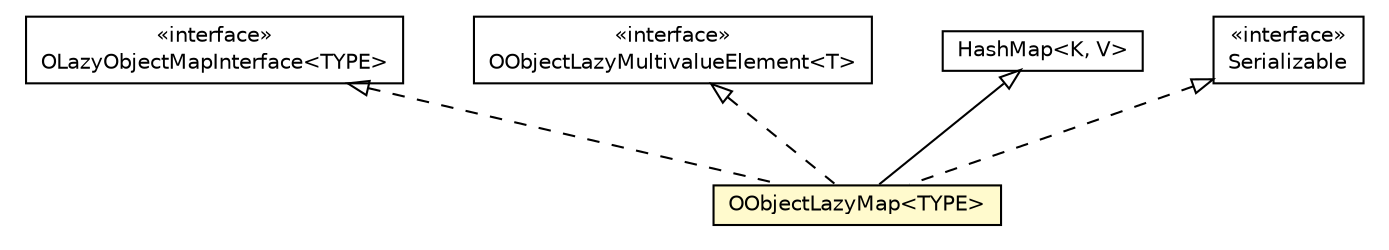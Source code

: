 #!/usr/local/bin/dot
#
# Class diagram 
# Generated by UMLGraph version R5_6-24-gf6e263 (http://www.umlgraph.org/)
#

digraph G {
	edge [fontname="Helvetica",fontsize=10,labelfontname="Helvetica",labelfontsize=10];
	node [fontname="Helvetica",fontsize=10,shape=plaintext];
	nodesep=0.25;
	ranksep=0.5;
	// com.orientechnologies.orient.core.db.object.OLazyObjectMapInterface<TYPE>
	c2650265 [label=<<table title="com.orientechnologies.orient.core.db.object.OLazyObjectMapInterface" border="0" cellborder="1" cellspacing="0" cellpadding="2" port="p" href="../../core/db/object/OLazyObjectMapInterface.html">
		<tr><td><table border="0" cellspacing="0" cellpadding="1">
<tr><td align="center" balign="center"> &#171;interface&#187; </td></tr>
<tr><td align="center" balign="center"> OLazyObjectMapInterface&lt;TYPE&gt; </td></tr>
		</table></td></tr>
		</table>>, URL="../../core/db/object/OLazyObjectMapInterface.html", fontname="Helvetica", fontcolor="black", fontsize=10.0];
	// com.orientechnologies.orient.core.db.object.OObjectLazyMultivalueElement<T>
	c2650266 [label=<<table title="com.orientechnologies.orient.core.db.object.OObjectLazyMultivalueElement" border="0" cellborder="1" cellspacing="0" cellpadding="2" port="p" href="../../core/db/object/OObjectLazyMultivalueElement.html">
		<tr><td><table border="0" cellspacing="0" cellpadding="1">
<tr><td align="center" balign="center"> &#171;interface&#187; </td></tr>
<tr><td align="center" balign="center"> OObjectLazyMultivalueElement&lt;T&gt; </td></tr>
		</table></td></tr>
		</table>>, URL="../../core/db/object/OObjectLazyMultivalueElement.html", fontname="Helvetica", fontcolor="black", fontsize=10.0];
	// com.orientechnologies.orient.object.db.OObjectLazyMap<TYPE>
	c2651450 [label=<<table title="com.orientechnologies.orient.object.db.OObjectLazyMap" border="0" cellborder="1" cellspacing="0" cellpadding="2" port="p" bgcolor="lemonChiffon" href="./OObjectLazyMap.html">
		<tr><td><table border="0" cellspacing="0" cellpadding="1">
<tr><td align="center" balign="center"> OObjectLazyMap&lt;TYPE&gt; </td></tr>
		</table></td></tr>
		</table>>, URL="./OObjectLazyMap.html", fontname="Helvetica", fontcolor="black", fontsize=10.0];
	//com.orientechnologies.orient.object.db.OObjectLazyMap<TYPE> extends java.util.HashMap<java.lang.Object, java.lang.Object>
	c2652025:p -> c2651450:p [dir=back,arrowtail=empty];
	//com.orientechnologies.orient.object.db.OObjectLazyMap<TYPE> implements java.io.Serializable
	c2652026:p -> c2651450:p [dir=back,arrowtail=empty,style=dashed];
	//com.orientechnologies.orient.object.db.OObjectLazyMap<TYPE> implements com.orientechnologies.orient.core.db.object.OObjectLazyMultivalueElement<T>
	c2650266:p -> c2651450:p [dir=back,arrowtail=empty,style=dashed];
	//com.orientechnologies.orient.object.db.OObjectLazyMap<TYPE> implements com.orientechnologies.orient.core.db.object.OLazyObjectMapInterface<TYPE>
	c2650265:p -> c2651450:p [dir=back,arrowtail=empty,style=dashed];
	// java.io.Serializable
	c2652026 [label=<<table title="java.io.Serializable" border="0" cellborder="1" cellspacing="0" cellpadding="2" port="p" href="http://java.sun.com/j2se/1.4.2/docs/api/java/io/Serializable.html">
		<tr><td><table border="0" cellspacing="0" cellpadding="1">
<tr><td align="center" balign="center"> &#171;interface&#187; </td></tr>
<tr><td align="center" balign="center"> Serializable </td></tr>
		</table></td></tr>
		</table>>, URL="http://java.sun.com/j2se/1.4.2/docs/api/java/io/Serializable.html", fontname="Helvetica", fontcolor="black", fontsize=10.0];
	// java.util.HashMap<K, V>
	c2652025 [label=<<table title="java.util.HashMap" border="0" cellborder="1" cellspacing="0" cellpadding="2" port="p" href="http://java.sun.com/j2se/1.4.2/docs/api/java/util/HashMap.html">
		<tr><td><table border="0" cellspacing="0" cellpadding="1">
<tr><td align="center" balign="center"> HashMap&lt;K, V&gt; </td></tr>
		</table></td></tr>
		</table>>, URL="http://java.sun.com/j2se/1.4.2/docs/api/java/util/HashMap.html", fontname="Helvetica", fontcolor="black", fontsize=10.0];
}

